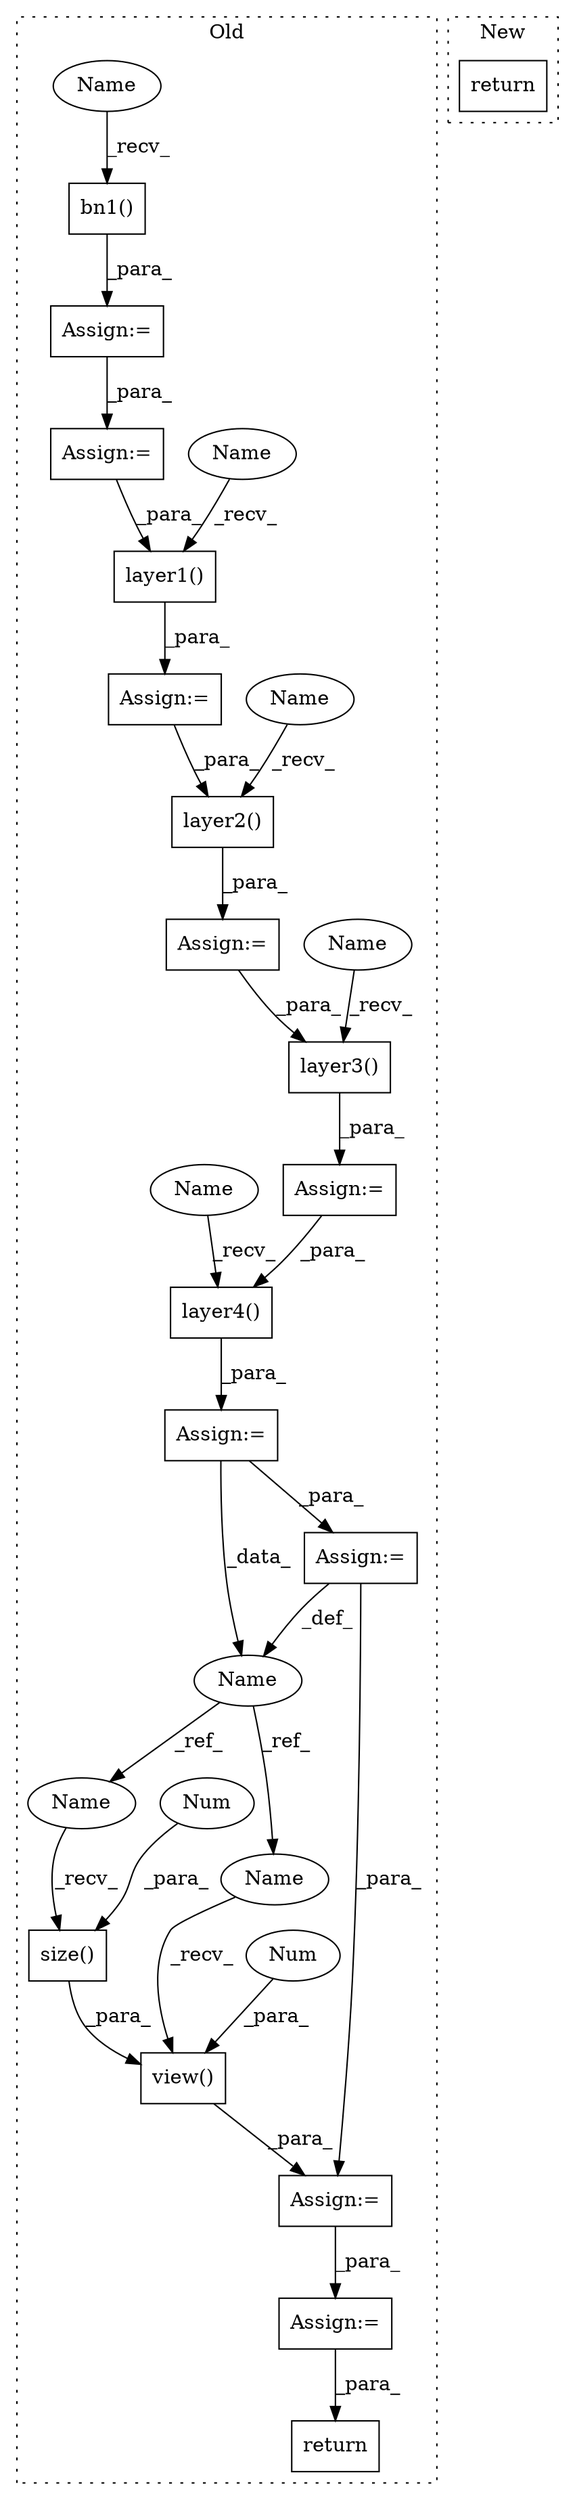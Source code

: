 digraph G {
subgraph cluster0 {
1 [label="layer4()" a="75" s="4669,4682" l="12,1" shape="box"];
3 [label="layer1()" a="75" s="4588,4601" l="12,1" shape="box"];
4 [label="view()" a="75" s="4725,4745" l="7,1" shape="box"];
5 [label="Name" a="87" s="4693" l="1" shape="ellipse"];
6 [label="size()" a="75" s="4732,4740" l="7,1" shape="box"];
7 [label="Num" a="76" s="4743" l="2" shape="ellipse"];
8 [label="Num" a="76" s="4739" l="1" shape="ellipse"];
9 [label="layer3()" a="75" s="4642,4655" l="12,1" shape="box"];
10 [label="layer2()" a="75" s="4615,4628" l="12,1" shape="box"];
11 [label="Assign:=" a="68" s="4797" l="3" shape="box"];
12 [label="Assign:=" a="68" s="4585" l="3" shape="box"];
13 [label="Assign:=" a="68" s="4694" l="3" shape="box"];
14 [label="Assign:=" a="68" s="4722" l="3" shape="box"];
15 [label="Assign:=" a="68" s="4639" l="3" shape="box"];
16 [label="Assign:=" a="68" s="4559" l="3" shape="box"];
17 [label="Assign:=" a="68" s="4612" l="3" shape="box"];
18 [label="Assign:=" a="68" s="4666" l="3" shape="box"];
19 [label="return" a="93" s="4819" l="7" shape="box"];
20 [label="bn1()" a="75" s="4538,4548" l="9,1" shape="box"];
21 [label="Assign:=" a="68" s="4535" l="3" shape="box"];
22 [label="Name" a="87" s="4725" l="1" shape="ellipse"];
23 [label="Name" a="87" s="4732" l="1" shape="ellipse"];
24 [label="Name" a="87" s="4588" l="4" shape="ellipse"];
25 [label="Name" a="87" s="4615" l="4" shape="ellipse"];
26 [label="Name" a="87" s="4642" l="4" shape="ellipse"];
27 [label="Name" a="87" s="4538" l="4" shape="ellipse"];
28 [label="Name" a="87" s="4669" l="4" shape="ellipse"];
label = "Old";
style="dotted";
}
subgraph cluster1 {
2 [label="return" a="93" s="9208" l="7" shape="box"];
label = "New";
style="dotted";
}
1 -> 18 [label="_para_"];
3 -> 12 [label="_para_"];
4 -> 14 [label="_para_"];
5 -> 22 [label="_ref_"];
5 -> 23 [label="_ref_"];
6 -> 4 [label="_para_"];
7 -> 4 [label="_para_"];
8 -> 6 [label="_para_"];
9 -> 15 [label="_para_"];
10 -> 17 [label="_para_"];
11 -> 19 [label="_para_"];
12 -> 10 [label="_para_"];
13 -> 5 [label="_def_"];
13 -> 14 [label="_para_"];
14 -> 11 [label="_para_"];
15 -> 1 [label="_para_"];
16 -> 3 [label="_para_"];
17 -> 9 [label="_para_"];
18 -> 5 [label="_data_"];
18 -> 13 [label="_para_"];
20 -> 21 [label="_para_"];
21 -> 16 [label="_para_"];
22 -> 4 [label="_recv_"];
23 -> 6 [label="_recv_"];
24 -> 3 [label="_recv_"];
25 -> 10 [label="_recv_"];
26 -> 9 [label="_recv_"];
27 -> 20 [label="_recv_"];
28 -> 1 [label="_recv_"];
}